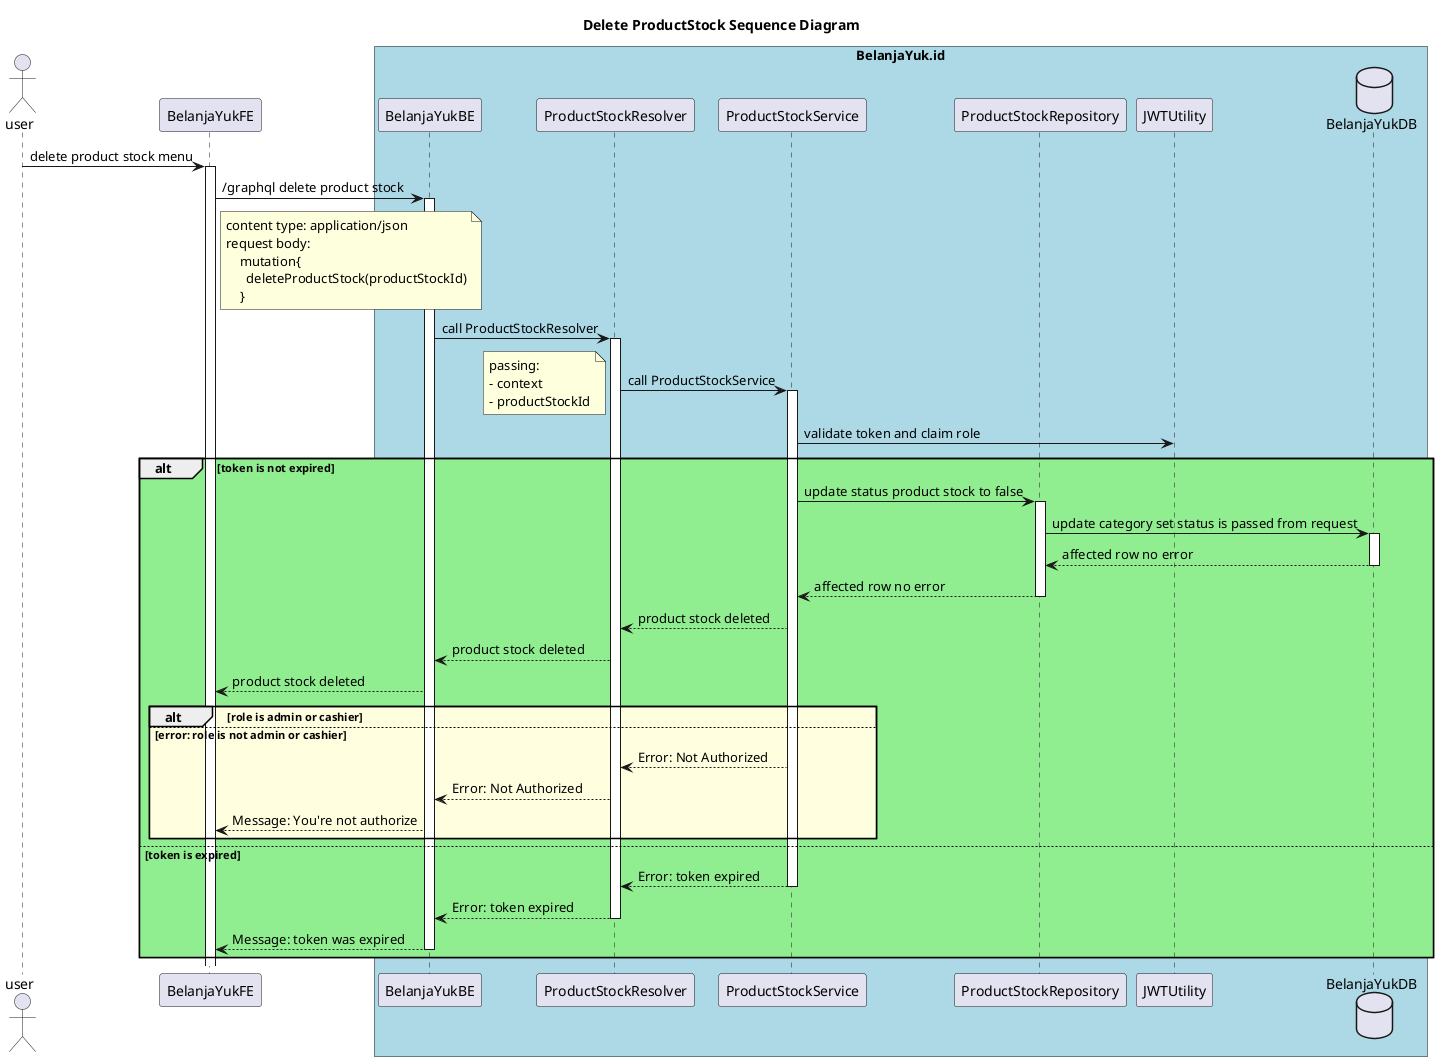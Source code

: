 @startuml
title: Delete ProductStock Sequence Diagram
actor user
participant BelanjaYukFE
database BelanjaYukDB
box "BelanjaYuk.id" #LightBlue
participant BelanjaYukBE
participant ProductStockResolver
participant ProductStockService
participant ProductStockRepository
participant JWTUtility
participant BelanjaYukDB
end box

user -> BelanjaYukFE ++ : delete product stock menu
BelanjaYukFE -> BelanjaYukBE ++ : /graphql delete product stock
    note right of BelanjaYukFE
    content type: application/json
    request body:
        mutation{
          deleteProductStock(productStockId)
        }
    end note
BelanjaYukBE -> ProductStockResolver ++ : call ProductStockResolver
ProductStockResolver -> ProductStockService ++ : call ProductStockService
    note left
    passing:
    - context
    - productStockId
    end note
ProductStockService -> JWTUtility: validate token and claim role
alt #LightGreen token is not expired
    ProductStockService -> ProductStockRepository ++ : update status product stock to false
    ProductStockRepository -> BelanjaYukDB ++ : update category set status is passed from request
    BelanjaYukDB --> ProductStockRepository -- : affected row no error
    ProductStockRepository --> ProductStockService -- : affected row no error
    ProductStockService --> ProductStockResolver : product stock deleted
    ProductStockResolver --> BelanjaYukBE : product stock deleted
    BelanjaYukBE --> BelanjaYukFE : product stock deleted
    alt #LightYellow role is admin or cashier
        else error: role is not admin or cashier
        ProductStockService --> ProductStockResolver : Error: Not Authorized
        ProductStockResolver --> BelanjaYukBE : Error: Not Authorized
        BelanjaYukBE --> BelanjaYukFE: Message: You're not authorize
    end alt
    else token is expired
    ProductStockService --> ProductStockResolver -- : Error: token expired
    ProductStockResolver --> BelanjaYukBE -- : Error: token expired
    BelanjaYukBE --> BelanjaYukFE -- : Message: token was expired
end alt
@enduml